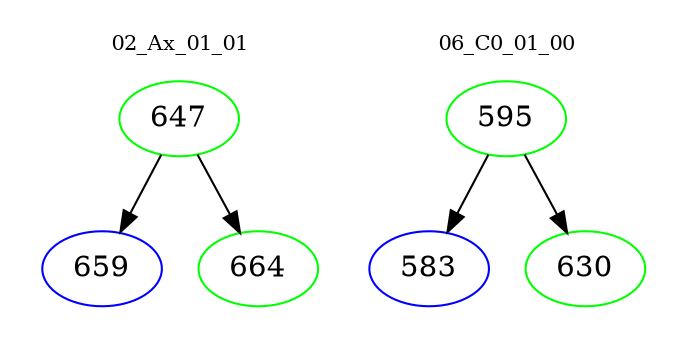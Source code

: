 digraph{
subgraph cluster_0 {
color = white
label = "02_Ax_01_01";
fontsize=10;
T0_647 [label="647", color="green"]
T0_647 -> T0_659 [color="black"]
T0_659 [label="659", color="blue"]
T0_647 -> T0_664 [color="black"]
T0_664 [label="664", color="green"]
}
subgraph cluster_1 {
color = white
label = "06_C0_01_00";
fontsize=10;
T1_595 [label="595", color="green"]
T1_595 -> T1_583 [color="black"]
T1_583 [label="583", color="blue"]
T1_595 -> T1_630 [color="black"]
T1_630 [label="630", color="green"]
}
}
